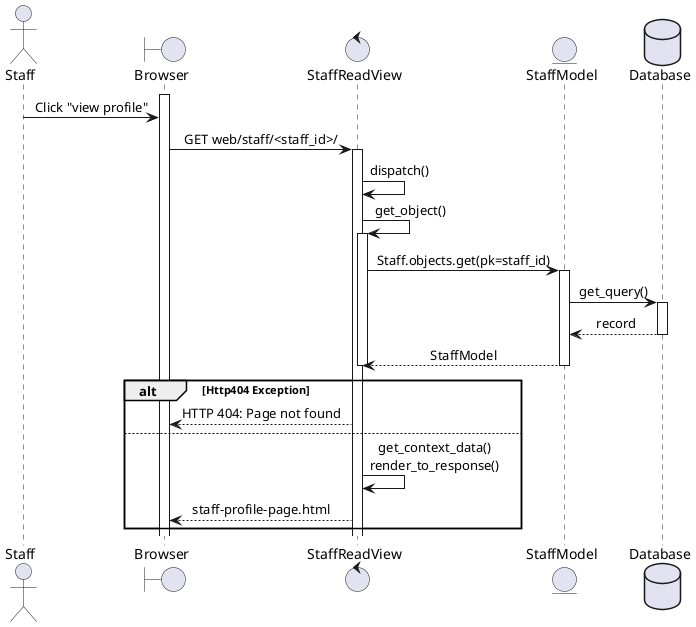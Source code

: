 @startuml uc1-sequence
skinparam sequenceMessageAlign center
actor       "Staff"       as actor
boundary    Browser    as ui
control     StaffReadView  as view
entity      StaffModel      as model
database    Database as db

activate ui
actor -> ui: Click "view profile"
ui -> view: GET web/staff/<staff_id>/
activate view
view -> view: dispatch()
view -> view: get_object()
activate view
view -> model: Staff.objects.get(pk=staff_id)
activate model
model -> db: get_query()
activate db
return record
return StaffModel
deactivate view
alt Http404 Exception
    view --> ui: HTTP 404: Page not found
else
    view -> view: get_context_data()\nrender_to_response()
    view --> ui: staff-profile-page.html
end